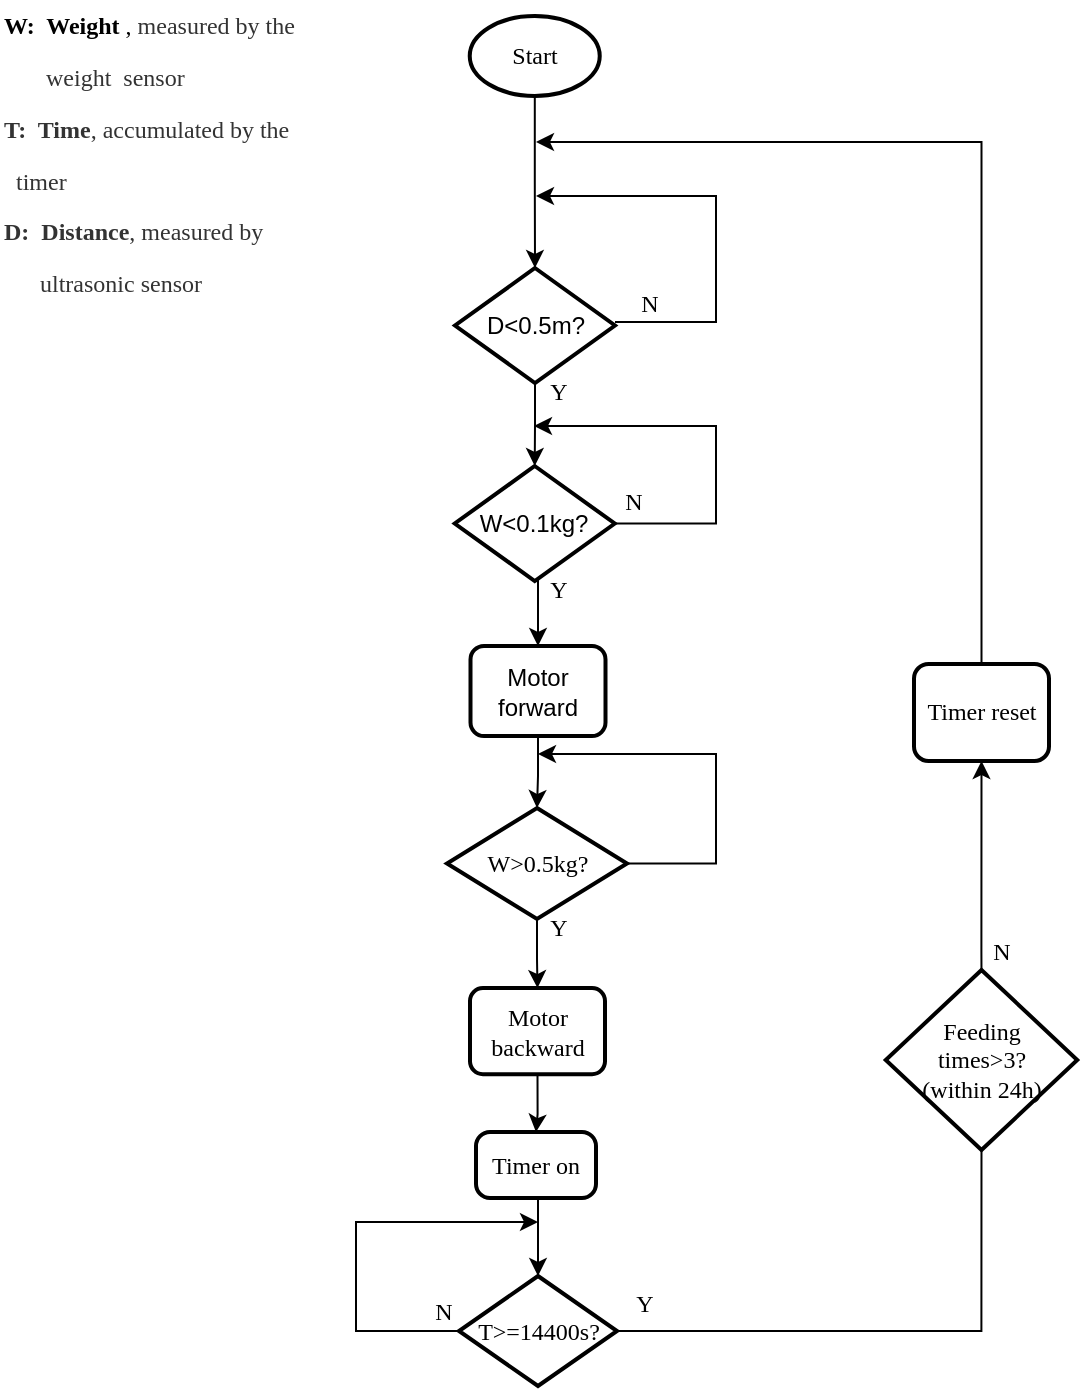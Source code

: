 <mxfile version="16.5.1" type="device"><diagram id="5vevb_0xJxvMJWYJhMLi" name="第 1 页"><mxGraphModel dx="823" dy="578" grid="1" gridSize="9" guides="1" tooltips="1" connect="1" arrows="1" fold="1" page="1" pageScale="1" pageWidth="827" pageHeight="1169" math="0" shadow="0"><root><mxCell id="0"/><mxCell id="1" parent="0"/><mxCell id="sTtLHt-IpAsJcrx-wrZn-22" style="edgeStyle=orthogonalEdgeStyle;rounded=0;orthogonalLoop=1;jettySize=auto;html=1;entryX=0.5;entryY=0;entryDx=0;entryDy=0;fontFamily=Times New Roman;fontSize=12;" parent="1" source="sTtLHt-IpAsJcrx-wrZn-1" target="sTtLHt-IpAsJcrx-wrZn-35" edge="1"><mxGeometry relative="1" as="geometry"><mxPoint x="287.5" y="160" as="targetPoint"/></mxGeometry></mxCell><mxCell id="sTtLHt-IpAsJcrx-wrZn-1" value="&lt;font face=&quot;Times New Roman&quot; style=&quot;font-size: 12px&quot;&gt;Start&lt;/font&gt;" style="strokeWidth=2;html=1;shape=mxgraph.flowchart.start_1;whiteSpace=wrap;" parent="1" vertex="1"><mxGeometry x="254.87" y="45" width="65" height="40" as="geometry"/></mxCell><mxCell id="-WyJ9Hh_9RVhB8vEY3zP-22" style="edgeStyle=orthogonalEdgeStyle;rounded=0;orthogonalLoop=1;jettySize=auto;html=1;exitX=0.5;exitY=0;exitDx=0;exitDy=0;entryX=0.5;entryY=1;entryDx=0;entryDy=0;startArrow=none;" edge="1" parent="1" source="-WyJ9Hh_9RVhB8vEY3zP-26" target="sTtLHt-IpAsJcrx-wrZn-71"><mxGeometry relative="1" as="geometry"><mxPoint x="522" y="702" as="targetPoint"/><Array as="points"><mxPoint x="511" y="513"/><mxPoint x="511" y="513"/></Array></mxGeometry></mxCell><mxCell id="-WyJ9Hh_9RVhB8vEY3zP-25" style="edgeStyle=orthogonalEdgeStyle;rounded=0;orthogonalLoop=1;jettySize=auto;html=1;exitX=0;exitY=0.5;exitDx=0;exitDy=0;" edge="1" parent="1" source="sTtLHt-IpAsJcrx-wrZn-4"><mxGeometry relative="1" as="geometry"><mxPoint x="289" y="648" as="targetPoint"/><Array as="points"><mxPoint x="198" y="703"/><mxPoint x="198" y="648"/></Array></mxGeometry></mxCell><mxCell id="sTtLHt-IpAsJcrx-wrZn-4" value="&lt;font face=&quot;Times New Roman&quot;&gt;T&amp;gt;=14400s?&lt;/font&gt;" style="rhombus;whiteSpace=wrap;html=1;strokeWidth=2;" parent="1" vertex="1"><mxGeometry x="249.5" y="675" width="79" height="55" as="geometry"/></mxCell><mxCell id="sTtLHt-IpAsJcrx-wrZn-6" value="&lt;font style=&quot;font-size: 12px ; line-height: 0.4&quot;&gt;&lt;b&gt;W:&amp;nbsp; Weight&lt;/b&gt; ,&amp;nbsp;&lt;span style=&quot;color: rgb(51 , 51 , 51) ; line-height: 25.99px&quot;&gt;measured by the &lt;br&gt;&amp;nbsp; &amp;nbsp; &amp;nbsp; &amp;nbsp;weight&amp;nbsp; sensor&lt;br&gt;&lt;b&gt;T:&amp;nbsp; Time&lt;/b&gt;, accumulated by the&amp;nbsp; &amp;nbsp; &amp;nbsp; &amp;nbsp; timer&lt;br&gt;&lt;b&gt;D:&amp;nbsp; Distance&lt;/b&gt;, measured by&amp;nbsp; &amp;nbsp; &amp;nbsp; &amp;nbsp; &amp;nbsp; &amp;nbsp; &amp;nbsp; &amp;nbsp; ultrasonic sensor&lt;br&gt;&lt;/span&gt;&lt;/font&gt;" style="text;html=1;strokeColor=none;fillColor=none;align=left;verticalAlign=middle;whiteSpace=wrap;rounded=0;fontFamily=Times New Roman;fontSize=12;" parent="1" vertex="1"><mxGeometry x="20" y="100" width="160" height="30" as="geometry"/></mxCell><mxCell id="-WyJ9Hh_9RVhB8vEY3zP-14" style="edgeStyle=orthogonalEdgeStyle;rounded=0;orthogonalLoop=1;jettySize=auto;html=1;exitX=0.5;exitY=1;exitDx=0;exitDy=0;entryX=0.5;entryY=0;entryDx=0;entryDy=0;" edge="1" parent="1" source="sTtLHt-IpAsJcrx-wrZn-24" target="sTtLHt-IpAsJcrx-wrZn-4"><mxGeometry relative="1" as="geometry"/></mxCell><mxCell id="sTtLHt-IpAsJcrx-wrZn-24" value="Timer on" style="rounded=1;whiteSpace=wrap;html=1;absoluteArcSize=1;arcSize=14;strokeWidth=2;fontFamily=Times New Roman;fontSize=12;" parent="1" vertex="1"><mxGeometry x="258" y="603" width="60" height="33" as="geometry"/></mxCell><mxCell id="-WyJ9Hh_9RVhB8vEY3zP-9" style="edgeStyle=orthogonalEdgeStyle;rounded=0;orthogonalLoop=1;jettySize=auto;html=1;exitX=0.5;exitY=1;exitDx=0;exitDy=0;entryX=0.5;entryY=0;entryDx=0;entryDy=0;" edge="1" parent="1" source="sTtLHt-IpAsJcrx-wrZn-35" target="sTtLHt-IpAsJcrx-wrZn-39"><mxGeometry relative="1" as="geometry"/></mxCell><mxCell id="sTtLHt-IpAsJcrx-wrZn-35" value="D&amp;lt;0.5m?" style="rhombus;whiteSpace=wrap;html=1;strokeWidth=2;" parent="1" vertex="1"><mxGeometry x="247.5" y="171" width="80" height="57.5" as="geometry"/></mxCell><mxCell id="sTtLHt-IpAsJcrx-wrZn-37" style="edgeStyle=orthogonalEdgeStyle;rounded=0;orthogonalLoop=1;jettySize=auto;html=1;exitX=0.5;exitY=1;exitDx=0;exitDy=0;fontFamily=Times New Roman;fontSize=12;" parent="1" source="sTtLHt-IpAsJcrx-wrZn-35" target="sTtLHt-IpAsJcrx-wrZn-35" edge="1"><mxGeometry relative="1" as="geometry"/></mxCell><mxCell id="-WyJ9Hh_9RVhB8vEY3zP-10" style="edgeStyle=orthogonalEdgeStyle;rounded=0;orthogonalLoop=1;jettySize=auto;html=1;exitX=0.5;exitY=1;exitDx=0;exitDy=0;" edge="1" parent="1" source="sTtLHt-IpAsJcrx-wrZn-39"><mxGeometry relative="1" as="geometry"><mxPoint x="289" y="360" as="targetPoint"/><Array as="points"><mxPoint x="289" y="327"/></Array></mxGeometry></mxCell><mxCell id="-WyJ9Hh_9RVhB8vEY3zP-16" style="edgeStyle=orthogonalEdgeStyle;rounded=0;orthogonalLoop=1;jettySize=auto;html=1;" edge="1" parent="1" source="sTtLHt-IpAsJcrx-wrZn-39"><mxGeometry relative="1" as="geometry"><mxPoint x="287" y="250" as="targetPoint"/><Array as="points"><mxPoint x="378" y="299"/><mxPoint x="378" y="250"/><mxPoint x="287" y="250"/></Array></mxGeometry></mxCell><mxCell id="sTtLHt-IpAsJcrx-wrZn-39" value="W&amp;lt;0.1kg?" style="rhombus;whiteSpace=wrap;html=1;strokeWidth=2;" parent="1" vertex="1"><mxGeometry x="247.37" y="270" width="80" height="57.5" as="geometry"/></mxCell><mxCell id="-WyJ9Hh_9RVhB8vEY3zP-15" style="edgeStyle=orthogonalEdgeStyle;rounded=0;orthogonalLoop=1;jettySize=auto;html=1;exitX=0;exitY=1;exitDx=0;exitDy=0;" edge="1" parent="1" source="sTtLHt-IpAsJcrx-wrZn-44"><mxGeometry relative="1" as="geometry"><mxPoint x="288" y="135" as="targetPoint"/><Array as="points"><mxPoint x="378" y="198"/><mxPoint x="378" y="135"/></Array></mxGeometry></mxCell><mxCell id="sTtLHt-IpAsJcrx-wrZn-44" value="N" style="text;html=1;strokeColor=none;fillColor=none;align=center;verticalAlign=middle;whiteSpace=wrap;rounded=0;fontFamily=Times New Roman;fontSize=12;" parent="1" vertex="1"><mxGeometry x="327.5" y="180" width="33.5" height="18" as="geometry"/></mxCell><mxCell id="sTtLHt-IpAsJcrx-wrZn-45" value="Y" style="text;html=1;strokeColor=none;fillColor=none;align=center;verticalAlign=middle;whiteSpace=wrap;rounded=0;fontFamily=Times New Roman;fontSize=12;" parent="1" vertex="1"><mxGeometry x="288" y="228.5" width="22.5" height="9" as="geometry"/></mxCell><mxCell id="-WyJ9Hh_9RVhB8vEY3zP-11" style="edgeStyle=orthogonalEdgeStyle;rounded=0;orthogonalLoop=1;jettySize=auto;html=1;exitX=0.5;exitY=1;exitDx=0;exitDy=0;" edge="1" parent="1" source="sTtLHt-IpAsJcrx-wrZn-55" target="sTtLHt-IpAsJcrx-wrZn-61"><mxGeometry relative="1" as="geometry"/></mxCell><mxCell id="sTtLHt-IpAsJcrx-wrZn-55" value="Motor forward" style="rounded=1;whiteSpace=wrap;html=1;strokeWidth=2;" parent="1" vertex="1"><mxGeometry x="255.25" y="360" width="67.5" height="45" as="geometry"/></mxCell><mxCell id="-WyJ9Hh_9RVhB8vEY3zP-12" style="edgeStyle=orthogonalEdgeStyle;rounded=0;orthogonalLoop=1;jettySize=auto;html=1;exitX=0.5;exitY=1;exitDx=0;exitDy=0;exitPerimeter=0;" edge="1" parent="1" source="sTtLHt-IpAsJcrx-wrZn-61" target="sTtLHt-IpAsJcrx-wrZn-68"><mxGeometry relative="1" as="geometry"/></mxCell><mxCell id="-WyJ9Hh_9RVhB8vEY3zP-19" style="edgeStyle=orthogonalEdgeStyle;rounded=0;orthogonalLoop=1;jettySize=auto;html=1;exitX=1;exitY=0.5;exitDx=0;exitDy=0;exitPerimeter=0;" edge="1" parent="1" source="sTtLHt-IpAsJcrx-wrZn-61"><mxGeometry relative="1" as="geometry"><mxPoint x="289" y="414" as="targetPoint"/><Array as="points"><mxPoint x="378" y="469"/><mxPoint x="378" y="414"/></Array></mxGeometry></mxCell><mxCell id="sTtLHt-IpAsJcrx-wrZn-61" value="W&amp;gt;0.5kg?" style="strokeWidth=2;html=1;shape=mxgraph.flowchart.decision;whiteSpace=wrap;fontFamily=Times New Roman;fontSize=12;" parent="1" vertex="1"><mxGeometry x="243.5" y="441" width="90" height="55.5" as="geometry"/></mxCell><mxCell id="-WyJ9Hh_9RVhB8vEY3zP-13" style="edgeStyle=orthogonalEdgeStyle;rounded=0;orthogonalLoop=1;jettySize=auto;html=1;exitX=0.5;exitY=1;exitDx=0;exitDy=0;" edge="1" parent="1" source="sTtLHt-IpAsJcrx-wrZn-68" target="sTtLHt-IpAsJcrx-wrZn-24"><mxGeometry relative="1" as="geometry"/></mxCell><mxCell id="sTtLHt-IpAsJcrx-wrZn-68" value="Motor backward" style="rounded=1;whiteSpace=wrap;html=1;fontFamily=Times New Roman;strokeWidth=2;" parent="1" vertex="1"><mxGeometry x="255" y="531" width="67.5" height="43.12" as="geometry"/></mxCell><mxCell id="-WyJ9Hh_9RVhB8vEY3zP-23" style="edgeStyle=orthogonalEdgeStyle;rounded=0;orthogonalLoop=1;jettySize=auto;html=1;" edge="1" parent="1" source="sTtLHt-IpAsJcrx-wrZn-71"><mxGeometry relative="1" as="geometry"><mxPoint x="288" y="108" as="targetPoint"/><Array as="points"><mxPoint x="511" y="108"/></Array></mxGeometry></mxCell><mxCell id="sTtLHt-IpAsJcrx-wrZn-71" value="Timer reset" style="rounded=1;whiteSpace=wrap;html=1;fontFamily=Times New Roman;strokeWidth=2;" parent="1" vertex="1"><mxGeometry x="477" y="369" width="67.5" height="48.5" as="geometry"/></mxCell><mxCell id="-WyJ9Hh_9RVhB8vEY3zP-17" value="N" style="text;html=1;strokeColor=none;fillColor=none;align=center;verticalAlign=middle;whiteSpace=wrap;rounded=0;fontFamily=Times New Roman;fontSize=12;" vertex="1" parent="1"><mxGeometry x="319.87" y="279" width="33.5" height="18" as="geometry"/></mxCell><mxCell id="-WyJ9Hh_9RVhB8vEY3zP-18" value="Y" style="text;html=1;strokeColor=none;fillColor=none;align=center;verticalAlign=middle;whiteSpace=wrap;rounded=0;fontFamily=Times New Roman;fontSize=12;" vertex="1" parent="1"><mxGeometry x="288" y="327.5" width="22.5" height="9" as="geometry"/></mxCell><mxCell id="-WyJ9Hh_9RVhB8vEY3zP-20" value="N" style="text;html=1;strokeColor=none;fillColor=none;align=center;verticalAlign=middle;whiteSpace=wrap;rounded=0;fontFamily=Times New Roman;fontSize=12;" vertex="1" parent="1"><mxGeometry x="224.5" y="684" width="33.5" height="18" as="geometry"/></mxCell><mxCell id="-WyJ9Hh_9RVhB8vEY3zP-21" value="Y" style="text;html=1;strokeColor=none;fillColor=none;align=center;verticalAlign=middle;whiteSpace=wrap;rounded=0;fontFamily=Times New Roman;fontSize=12;" vertex="1" parent="1"><mxGeometry x="288" y="496.5" width="22.5" height="9" as="geometry"/></mxCell><mxCell id="-WyJ9Hh_9RVhB8vEY3zP-24" value="Y" style="text;html=1;strokeColor=none;fillColor=none;align=center;verticalAlign=middle;whiteSpace=wrap;rounded=0;fontFamily=Times New Roman;fontSize=12;" vertex="1" parent="1"><mxGeometry x="330.87" y="684" width="22.5" height="9" as="geometry"/></mxCell><mxCell id="-WyJ9Hh_9RVhB8vEY3zP-26" value="&lt;font face=&quot;Times New Roman&quot;&gt;Feeding &lt;br&gt;times&amp;gt;3?&lt;br&gt;(within 24h)&lt;br&gt;&lt;/font&gt;" style="rhombus;whiteSpace=wrap;html=1;strokeWidth=2;" vertex="1" parent="1"><mxGeometry x="462.87" y="522" width="95.75" height="90" as="geometry"/></mxCell><mxCell id="-WyJ9Hh_9RVhB8vEY3zP-27" value="" style="edgeStyle=orthogonalEdgeStyle;rounded=0;orthogonalLoop=1;jettySize=auto;html=1;exitX=1;exitY=0.5;exitDx=0;exitDy=0;entryX=0.5;entryY=1;entryDx=0;entryDy=0;endArrow=none;" edge="1" parent="1" source="sTtLHt-IpAsJcrx-wrZn-4" target="-WyJ9Hh_9RVhB8vEY3zP-26"><mxGeometry relative="1" as="geometry"><mxPoint x="510.75" y="417.5" as="targetPoint"/><mxPoint x="328.5" y="702.5" as="sourcePoint"/></mxGeometry></mxCell><mxCell id="-WyJ9Hh_9RVhB8vEY3zP-28" value="N" style="text;html=1;strokeColor=none;fillColor=none;align=center;verticalAlign=middle;whiteSpace=wrap;rounded=0;fontFamily=Times New Roman;fontSize=12;" vertex="1" parent="1"><mxGeometry x="504" y="504" width="33.5" height="18" as="geometry"/></mxCell></root></mxGraphModel></diagram></mxfile>
